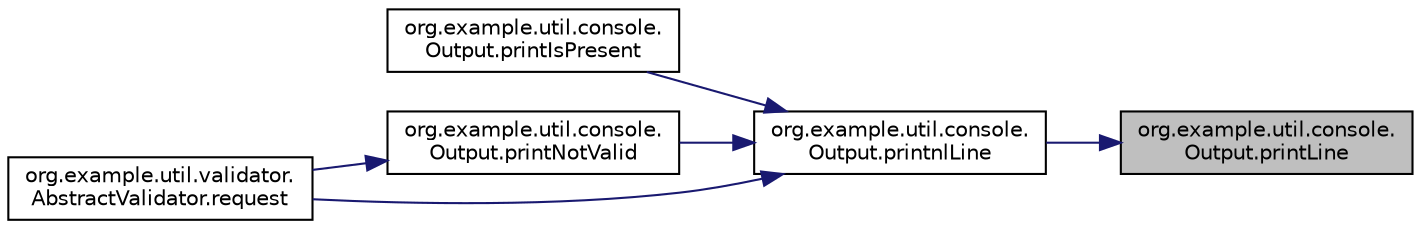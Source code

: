 digraph "org.example.util.console.Output.printLine"
{
 // LATEX_PDF_SIZE
  edge [fontname="Helvetica",fontsize="10",labelfontname="Helvetica",labelfontsize="10"];
  node [fontname="Helvetica",fontsize="10",shape=record];
  rankdir="RL";
  Node1 [label="org.example.util.console.\lOutput.printLine",height=0.2,width=0.4,color="black", fillcolor="grey75", style="filled", fontcolor="black",tooltip="Stampa una stringa senza lineSeparator() finale."];
  Node1 -> Node2 [dir="back",color="midnightblue",fontsize="10",style="solid",fontname="Helvetica"];
  Node2 [label="org.example.util.console.\lOutput.printnlLine",height=0.2,width=0.4,color="black", fillcolor="white", style="filled",URL="$d4/d31/a00069_a94c3d547ab0e1b7f8a17b756389aa450.html#a94c3d547ab0e1b7f8a17b756389aa450",tooltip="Stampa una stringa con lineSeparator() finale."];
  Node2 -> Node3 [dir="back",color="midnightblue",fontsize="10",style="solid",fontname="Helvetica"];
  Node3 [label="org.example.util.console.\lOutput.printIsPresent",height=0.2,width=0.4,color="black", fillcolor="white", style="filled",URL="$d4/d31/a00069_ac8e9771ff1494e314bcd6bc6a46f2939.html#ac8e9771ff1494e314bcd6bc6a46f2939",tooltip="Stampa la stringa \"item + \" è già presente\"."];
  Node2 -> Node4 [dir="back",color="midnightblue",fontsize="10",style="solid",fontname="Helvetica"];
  Node4 [label="org.example.util.console.\lOutput.printNotValid",height=0.2,width=0.4,color="black", fillcolor="white", style="filled",URL="$d4/d31/a00069_aec5dd97874207af8ecf9680b111134e1.html#aec5dd97874207af8ecf9680b111134e1",tooltip="Stampa la stringa \"input non valido\"."];
  Node4 -> Node5 [dir="back",color="midnightblue",fontsize="10",style="solid",fontname="Helvetica"];
  Node5 [label="org.example.util.validator.\lAbstractValidator.request",height=0.2,width=0.4,color="black", fillcolor="white", style="filled",URL="$d1/d6e/a00073_a65bd335250cee3a9dc558f7d5dbca1bc.html#a65bd335250cee3a9dc558f7d5dbca1bc",tooltip="Richiesta tramite input da tastiera."];
  Node2 -> Node5 [dir="back",color="midnightblue",fontsize="10",style="solid",fontname="Helvetica"];
}
